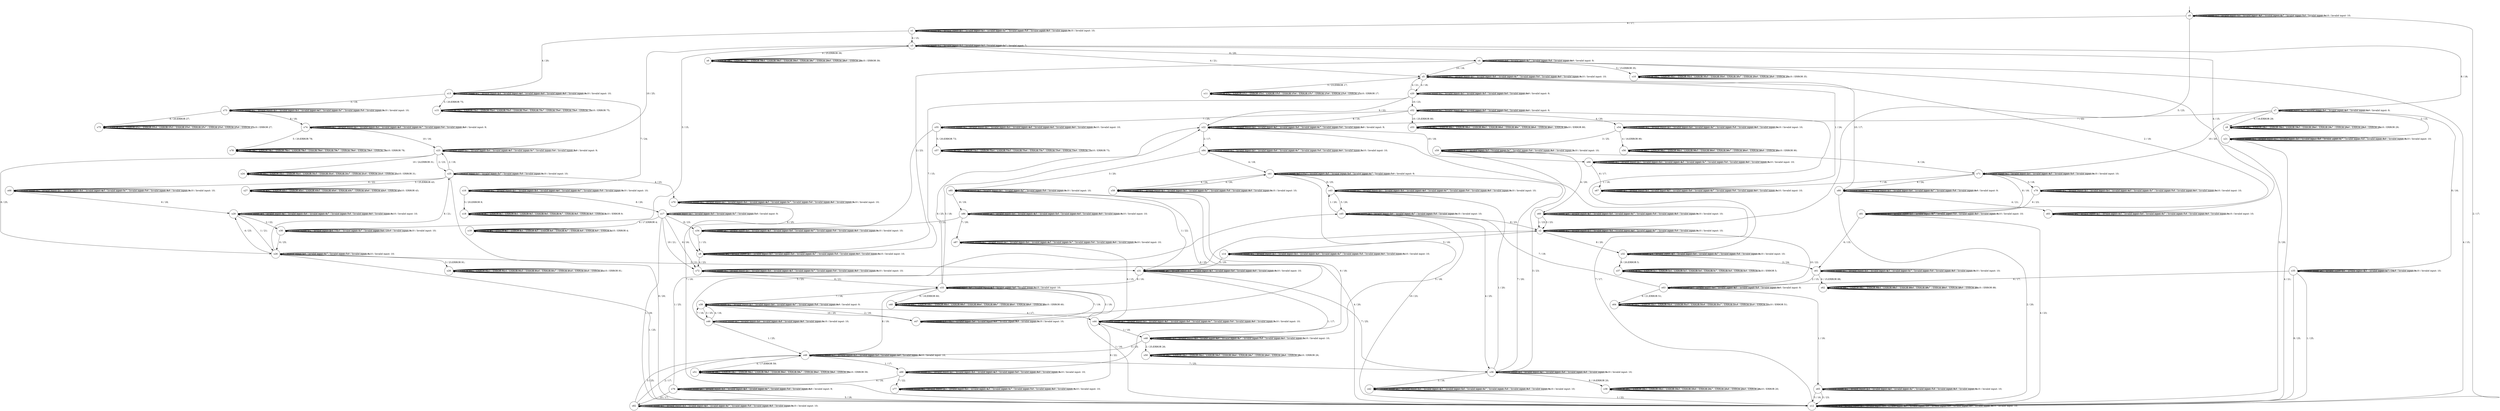digraph g {
__start0 [label="" shape="none"];

	s0 [shape="circle" label="s0"];
	s1 [shape="circle" label="s1"];
	s2 [shape="circle" label="s2"];
	s3 [shape="circle" label="s3"];
	s4 [shape="circle" label="s4"];
	s5 [shape="circle" label="s5"];
	s6 [shape="circle" label="s6"];
	s7 [shape="circle" label="s7"];
	s8 [shape="circle" label="s8"];
	s9 [shape="circle" label="s9"];
	s10 [shape="circle" label="s10"];
	s11 [shape="circle" label="s11"];
	s12 [shape="circle" label="s12"];
	s13 [shape="circle" label="s13"];
	s14 [shape="circle" label="s14"];
	s15 [shape="circle" label="s15"];
	s16 [shape="circle" label="s16"];
	s17 [shape="circle" label="s17"];
	s18 [shape="circle" label="s18"];
	s19 [shape="circle" label="s19"];
	s20 [shape="circle" label="s20"];
	s21 [shape="circle" label="s21"];
	s22 [shape="circle" label="s22"];
	s23 [shape="circle" label="s23"];
	s24 [shape="circle" label="s24"];
	s25 [shape="circle" label="s25"];
	s26 [shape="circle" label="s26"];
	s27 [shape="circle" label="s27"];
	s28 [shape="circle" label="s28"];
	s29 [shape="circle" label="s29"];
	s30 [shape="circle" label="s30"];
	s31 [shape="circle" label="s31"];
	s32 [shape="circle" label="s32"];
	s33 [shape="circle" label="s33"];
	s34 [shape="circle" label="s34"];
	s35 [shape="circle" label="s35"];
	s36 [shape="circle" label="s36"];
	s37 [shape="circle" label="s37"];
	s38 [shape="circle" label="s38"];
	s39 [shape="circle" label="s39"];
	s40 [shape="circle" label="s40"];
	s41 [shape="circle" label="s41"];
	s42 [shape="circle" label="s42"];
	s43 [shape="circle" label="s43"];
	s44 [shape="circle" label="s44"];
	s45 [shape="circle" label="s45"];
	s46 [shape="circle" label="s46"];
	s47 [shape="circle" label="s47"];
	s48 [shape="circle" label="s48"];
	s49 [shape="circle" label="s49"];
	s50 [shape="circle" label="s50"];
	s51 [shape="circle" label="s51"];
	s52 [shape="circle" label="s52"];
	s53 [shape="circle" label="s53"];
	s54 [shape="circle" label="s54"];
	s55 [shape="circle" label="s55"];
	s56 [shape="circle" label="s56"];
	s57 [shape="circle" label="s57"];
	s58 [shape="circle" label="s58"];
	s59 [shape="circle" label="s59"];
	s60 [shape="circle" label="s60"];
	s61 [shape="circle" label="s61"];
	s62 [shape="circle" label="s62"];
	s63 [shape="circle" label="s63"];
	s64 [shape="circle" label="s64"];
	s65 [shape="circle" label="s65"];
	s66 [shape="circle" label="s66"];
	s67 [shape="circle" label="s67"];
	s68 [shape="circle" label="s68"];
	s69 [shape="circle" label="s69"];
	s70 [shape="circle" label="s70"];
	s71 [shape="circle" label="s71"];
	s72 [shape="circle" label="s72"];
	s73 [shape="circle" label="s73"];
	s74 [shape="circle" label="s74"];
	s75 [shape="circle" label="s75"];
	s76 [shape="circle" label="s76"];
	s77 [shape="circle" label="s77"];
	s78 [shape="circle" label="s78"];
	s79 [shape="circle" label="s79"];
	s80 [shape="circle" label="s80"];
	s81 [shape="circle" label="s81"];
	s82 [shape="circle" label="s82"];
	s83 [shape="circle" label="s83"];
	s84 [shape="circle" label="s84"];
	s85 [shape="circle" label="s85"];
	s86 [shape="circle" label="s86"];
	s87 [shape="circle" label="s87"];
	s0 -> s0 [label="1 / Invalid input: 1;"];
	s0 -> s12 [label="2 / 17;"];
	s0 -> s0 [label="3 / Invalid input: 3;"];
	s0 -> s0 [label="4 / Invalid input: 4;"];
	s0 -> s2 [label="5 / 23;"];
	s0 -> s0 [label="6 / Invalid input: 6;"];
	s0 -> s0 [label="7 / Invalid input: 7;"];
	s0 -> s1 [label="8 / 17;"];
	s0 -> s0 [label="9 / Invalid input: 9;"];
	s0 -> s0 [label="10 / Invalid input: 10;"];
	s1 -> s1 [label="1 / Invalid input: 1;"];
	s1 -> s1 [label="2 / Invalid input: 2;"];
	s1 -> s1 [label="3 / Invalid input: 3;"];
	s1 -> s13 [label="4 / 20;"];
	s1 -> s1 [label="5 / Invalid input: 5;"];
	s1 -> s3 [label="6 / 15;"];
	s1 -> s1 [label="7 / Invalid input: 7;"];
	s1 -> s1 [label="8 / Invalid input: 8;"];
	s1 -> s1 [label="9 / Invalid input: 9;"];
	s1 -> s1 [label="10 / Invalid input: 10;"];
	s2 -> s2 [label="1 / Invalid input: 1;"];
	s2 -> s2 [label="2 / Invalid input: 2;"];
	s2 -> s2 [label="3 / Invalid input: 3;"];
	s2 -> s2 [label="4 / Invalid input: 4;"];
	s2 -> s14 [label="5 / 18;"];
	s2 -> s2 [label="6 / Invalid input: 6;"];
	s2 -> s2 [label="7 / Invalid input: 7;"];
	s2 -> s32 [label="8 / 20;"];
	s2 -> s2 [label="9 / Invalid input: 9;"];
	s2 -> s2 [label="10 / Invalid input: 10;"];
	s3 -> s3 [label="1 / Invalid input: 1;"];
	s3 -> s3 [label="2 / Invalid input: 2;"];
	s3 -> s3 [label="3 / Invalid input: 3;"];
	s3 -> s5 [label="4 / 21;"];
	s3 -> s3 [label="5 / Invalid input: 5;"];
	s3 -> s4 [label="6 / 20;"];
	s3 -> s3 [label="7 / Invalid input: 7;"];
	s3 -> s7 [label="8 / 18;"];
	s3 -> s6 [label="9 / 25;ERROR 39;"];
	s3 -> s23 [label="10 / 25;"];
	s4 -> s4 [label="1 / Invalid input: 1;"];
	s4 -> s8 [label="2 / 23;"];
	s4 -> s12 [label="3 / 20;"];
	s4 -> s12 [label="4 / 15;"];
	s4 -> s10 [label="5 / 15;ERROR 35;"];
	s4 -> s4 [label="6 / Invalid input: 6;"];
	s4 -> s4 [label="7 / Invalid input: 7;"];
	s4 -> s4 [label="8 / Invalid input: 8;"];
	s4 -> s4 [label="9 / Invalid input: 9;"];
	s4 -> s5 [label="10 / 16;"];
	s5 -> s5 [label="1 / Invalid input: 1;"];
	s5 -> s5 [label="2 / Invalid input: 2;"];
	s5 -> s5 [label="3 / Invalid input: 3;"];
	s5 -> s20 [label="4 / 18;"];
	s5 -> s11 [label="5 / 23;ERROR 17;"];
	s5 -> s5 [label="6 / Invalid input: 6;"];
	s5 -> s5 [label="7 / Invalid input: 7;"];
	s5 -> s5 [label="8 / Invalid input: 8;"];
	s5 -> s5 [label="9 / Invalid input: 9;"];
	s5 -> s5 [label="10 / Invalid input: 10;"];
	s6 -> s6 [label="1 / ERROR 39;"];
	s6 -> s6 [label="2 / ERROR 39;"];
	s6 -> s6 [label="3 / ERROR 39;"];
	s6 -> s6 [label="4 / ERROR 39;"];
	s6 -> s6 [label="5 / ERROR 39;"];
	s6 -> s6 [label="6 / ERROR 39;"];
	s6 -> s6 [label="7 / ERROR 39;"];
	s6 -> s6 [label="8 / ERROR 39;"];
	s6 -> s6 [label="9 / ERROR 39;"];
	s6 -> s6 [label="10 / ERROR 39;"];
	s7 -> s7 [label="1 / Invalid input: 1;"];
	s7 -> s21 [label="2 / 15;"];
	s7 -> s7 [label="3 / Invalid input: 3;"];
	s7 -> s7 [label="4 / Invalid input: 4;"];
	s7 -> s9 [label="5 / 16;ERROR 29;"];
	s7 -> s7 [label="6 / Invalid input: 6;"];
	s7 -> s22 [label="7 / 22;"];
	s7 -> s35 [label="8 / 16;"];
	s7 -> s7 [label="9 / Invalid input: 9;"];
	s7 -> s71 [label="10 / 20;"];
	s8 -> s8 [label="1 / Invalid input: 1;"];
	s8 -> s8 [label="2 / Invalid input: 2;"];
	s8 -> s8 [label="3 / Invalid input: 3;"];
	s8 -> s72 [label="4 / 23;"];
	s8 -> s8 [label="5 / Invalid input: 5;"];
	s8 -> s8 [label="6 / Invalid input: 6;"];
	s8 -> s8 [label="7 / Invalid input: 7;"];
	s8 -> s8 [label="8 / Invalid input: 8;"];
	s8 -> s8 [label="9 / Invalid input: 9;"];
	s8 -> s8 [label="10 / Invalid input: 10;"];
	s9 -> s9 [label="1 / ERROR 29;"];
	s9 -> s9 [label="2 / ERROR 29;"];
	s9 -> s9 [label="3 / ERROR 29;"];
	s9 -> s9 [label="4 / ERROR 29;"];
	s9 -> s9 [label="5 / ERROR 29;"];
	s9 -> s9 [label="6 / ERROR 29;"];
	s9 -> s9 [label="7 / ERROR 29;"];
	s9 -> s9 [label="8 / ERROR 29;"];
	s9 -> s9 [label="9 / ERROR 29;"];
	s9 -> s9 [label="10 / ERROR 29;"];
	s10 -> s10 [label="1 / ERROR 35;"];
	s10 -> s10 [label="2 / ERROR 35;"];
	s10 -> s10 [label="3 / ERROR 35;"];
	s10 -> s10 [label="4 / ERROR 35;"];
	s10 -> s10 [label="5 / ERROR 35;"];
	s10 -> s10 [label="6 / ERROR 35;"];
	s10 -> s10 [label="7 / ERROR 35;"];
	s10 -> s10 [label="8 / ERROR 35;"];
	s10 -> s10 [label="9 / ERROR 35;"];
	s10 -> s10 [label="10 / ERROR 35;"];
	s11 -> s11 [label="1 / ERROR 17;"];
	s11 -> s11 [label="2 / ERROR 17;"];
	s11 -> s11 [label="3 / ERROR 17;"];
	s11 -> s11 [label="4 / ERROR 17;"];
	s11 -> s11 [label="5 / ERROR 17;"];
	s11 -> s11 [label="6 / ERROR 17;"];
	s11 -> s11 [label="7 / ERROR 17;"];
	s11 -> s11 [label="8 / ERROR 17;"];
	s11 -> s11 [label="9 / ERROR 17;"];
	s11 -> s11 [label="10 / ERROR 17;"];
	s12 -> s12 [label="1 / Invalid input: 1;"];
	s12 -> s12 [label="2 / Invalid input: 2;"];
	s12 -> s12 [label="3 / Invalid input: 3;"];
	s12 -> s12 [label="4 / Invalid input: 4;"];
	s12 -> s12 [label="5 / Invalid input: 5;"];
	s12 -> s12 [label="6 / Invalid input: 6;"];
	s12 -> s22 [label="7 / 17;"];
	s12 -> s12 [label="8 / Invalid input: 8;"];
	s12 -> s12 [label="9 / Invalid input: 9;"];
	s12 -> s12 [label="10 / Invalid input: 10;"];
	s13 -> s13 [label="1 / Invalid input: 1;"];
	s13 -> s13 [label="2 / Invalid input: 2;"];
	s13 -> s73 [label="3 / 19;"];
	s13 -> s13 [label="4 / Invalid input: 4;"];
	s13 -> s15 [label="5 / 20;ERROR 75;"];
	s13 -> s13 [label="6 / Invalid input: 6;"];
	s13 -> s16 [label="7 / 24;"];
	s13 -> s13 [label="8 / Invalid input: 8;"];
	s13 -> s13 [label="9 / Invalid input: 9;"];
	s13 -> s13 [label="10 / Invalid input: 10;"];
	s14 -> s14 [label="1 / Invalid input: 1;"];
	s14 -> s14 [label="2 / Invalid input: 2;"];
	s14 -> s14 [label="3 / Invalid input: 3;"];
	s14 -> s14 [label="4 / Invalid input: 4;"];
	s14 -> s31 [label="5 / 25;"];
	s14 -> s14 [label="6 / Invalid input: 6;"];
	s14 -> s14 [label="7 / Invalid input: 7;"];
	s14 -> s14 [label="8 / Invalid input: 8;"];
	s14 -> s14 [label="9 / Invalid input: 9;"];
	s14 -> s14 [label="10 / Invalid input: 10;"];
	s15 -> s15 [label="1 / ERROR 75;"];
	s15 -> s15 [label="2 / ERROR 75;"];
	s15 -> s15 [label="3 / ERROR 75;"];
	s15 -> s15 [label="4 / ERROR 75;"];
	s15 -> s15 [label="5 / ERROR 75;"];
	s15 -> s15 [label="6 / ERROR 75;"];
	s15 -> s15 [label="7 / ERROR 75;"];
	s15 -> s15 [label="8 / ERROR 75;"];
	s15 -> s15 [label="9 / ERROR 75;"];
	s15 -> s15 [label="10 / ERROR 75;"];
	s16 -> s16 [label="1 / Invalid input: 1;"];
	s16 -> s16 [label="2 / Invalid input: 2;"];
	s16 -> s16 [label="3 / Invalid input: 3;"];
	s16 -> s16 [label="4 / Invalid input: 4;"];
	s16 -> s18 [label="5 / 20;ERROR 9;"];
	s16 -> s16 [label="6 / Invalid input: 6;"];
	s16 -> s16 [label="7 / Invalid input: 7;"];
	s16 -> s17 [label="8 / 20;"];
	s16 -> s16 [label="9 / Invalid input: 9;"];
	s16 -> s16 [label="10 / Invalid input: 10;"];
	s17 -> s12 [label="1 / 18;"];
	s17 -> s17 [label="2 / Invalid input: 2;"];
	s17 -> s17 [label="3 / Invalid input: 3;"];
	s17 -> s19 [label="4 / 17;ERROR 4;"];
	s17 -> s17 [label="5 / Invalid input: 5;"];
	s17 -> s72 [label="6 / 16;"];
	s17 -> s17 [label="7 / Invalid input: 7;"];
	s17 -> s34 [label="8 / 23;"];
	s17 -> s17 [label="9 / Invalid input: 9;"];
	s17 -> s72 [label="10 / 21;"];
	s18 -> s18 [label="1 / ERROR 9;"];
	s18 -> s18 [label="2 / ERROR 9;"];
	s18 -> s18 [label="3 / ERROR 9;"];
	s18 -> s18 [label="4 / ERROR 9;"];
	s18 -> s18 [label="5 / ERROR 9;"];
	s18 -> s18 [label="6 / ERROR 9;"];
	s18 -> s18 [label="7 / ERROR 9;"];
	s18 -> s18 [label="8 / ERROR 9;"];
	s18 -> s18 [label="9 / ERROR 9;"];
	s18 -> s18 [label="10 / ERROR 9;"];
	s19 -> s19 [label="1 / ERROR 4;"];
	s19 -> s19 [label="2 / ERROR 4;"];
	s19 -> s19 [label="3 / ERROR 4;"];
	s19 -> s19 [label="4 / ERROR 4;"];
	s19 -> s19 [label="5 / ERROR 4;"];
	s19 -> s19 [label="6 / ERROR 4;"];
	s19 -> s19 [label="7 / ERROR 4;"];
	s19 -> s19 [label="8 / ERROR 4;"];
	s19 -> s19 [label="9 / ERROR 4;"];
	s19 -> s19 [label="10 / ERROR 4;"];
	s20 -> s20 [label="1 / Invalid input: 1;"];
	s20 -> s20 [label="2 / Invalid input: 2;"];
	s20 -> s20 [label="3 / Invalid input: 3;"];
	s20 -> s5 [label="4 / 21;"];
	s20 -> s20 [label="5 / Invalid input: 5;"];
	s20 -> s22 [label="6 / 22;"];
	s20 -> s8 [label="7 / 15;"];
	s20 -> s20 [label="8 / Invalid input: 8;"];
	s20 -> s20 [label="9 / Invalid input: 9;"];
	s20 -> s52 [label="10 / 23;"];
	s21 -> s21 [label="1 / Invalid input: 1;"];
	s21 -> s21 [label="2 / Invalid input: 2;"];
	s21 -> s21 [label="3 / Invalid input: 3;"];
	s21 -> s12 [label="4 / 21;"];
	s21 -> s21 [label="5 / Invalid input: 5;"];
	s21 -> s21 [label="6 / Invalid input: 6;"];
	s21 -> s21 [label="7 / Invalid input: 7;"];
	s21 -> s21 [label="8 / Invalid input: 8;"];
	s21 -> s21 [label="9 / Invalid input: 9;"];
	s21 -> s21 [label="10 / Invalid input: 10;"];
	s22 -> s22 [label="1 / Invalid input: 1;"];
	s22 -> s84 [label="2 / 17;"];
	s22 -> s22 [label="3 / Invalid input: 3;"];
	s22 -> s22 [label="4 / Invalid input: 4;"];
	s22 -> s22 [label="5 / Invalid input: 5;"];
	s22 -> s22 [label="6 / Invalid input: 6;"];
	s22 -> s22 [label="7 / Invalid input: 7;"];
	s22 -> s22 [label="8 / Invalid input: 8;"];
	s22 -> s22 [label="9 / Invalid input: 9;"];
	s22 -> s66 [label="10 / 18;"];
	s23 -> s23 [label="1 / Invalid input: 1;"];
	s23 -> s25 [label="2 / 23;"];
	s23 -> s23 [label="3 / Invalid input: 3;"];
	s23 -> s23 [label="4 / Invalid input: 4;"];
	s23 -> s23 [label="5 / Invalid input: 5;"];
	s23 -> s26 [label="6 / 25;"];
	s23 -> s23 [label="7 / Invalid input: 7;"];
	s23 -> s23 [label="8 / Invalid input: 8;"];
	s23 -> s23 [label="9 / Invalid input: 9;"];
	s23 -> s24 [label="10 / 24;ERROR 31;"];
	s24 -> s24 [label="1 / ERROR 31;"];
	s24 -> s24 [label="2 / ERROR 31;"];
	s24 -> s24 [label="3 / ERROR 31;"];
	s24 -> s24 [label="4 / ERROR 31;"];
	s24 -> s24 [label="5 / ERROR 31;"];
	s24 -> s24 [label="6 / ERROR 31;"];
	s24 -> s24 [label="7 / ERROR 31;"];
	s24 -> s24 [label="8 / ERROR 31;"];
	s24 -> s24 [label="9 / ERROR 31;"];
	s24 -> s24 [label="10 / ERROR 31;"];
	s25 -> s25 [label="1 / Invalid input: 1;"];
	s25 -> s23 [label="2 / 19;"];
	s25 -> s27 [label="3 / 25;ERROR 43;"];
	s25 -> s70 [label="4 / 23;"];
	s25 -> s25 [label="5 / Invalid input: 5;"];
	s25 -> s68 [label="6 / 22;"];
	s25 -> s25 [label="7 / Invalid input: 7;"];
	s25 -> s12 [label="8 / 20;"];
	s25 -> s25 [label="9 / Invalid input: 9;"];
	s25 -> s25 [label="10 / Invalid input: 10;"];
	s26 -> s12 [label="1 / 25;"];
	s26 -> s31 [label="2 / 21;"];
	s26 -> s28 [label="3 / 23;ERROR 91;"];
	s26 -> s29 [label="4 / 23;"];
	s26 -> s26 [label="5 / Invalid input: 5;"];
	s26 -> s26 [label="6 / Invalid input: 6;"];
	s26 -> s26 [label="7 / Invalid input: 7;"];
	s26 -> s25 [label="8 / 21;"];
	s26 -> s26 [label="9 / Invalid input: 9;"];
	s26 -> s26 [label="10 / Invalid input: 10;"];
	s27 -> s27 [label="1 / ERROR 43;"];
	s27 -> s27 [label="2 / ERROR 43;"];
	s27 -> s27 [label="3 / ERROR 43;"];
	s27 -> s27 [label="4 / ERROR 43;"];
	s27 -> s27 [label="5 / ERROR 43;"];
	s27 -> s27 [label="6 / ERROR 43;"];
	s27 -> s27 [label="7 / ERROR 43;"];
	s27 -> s27 [label="8 / ERROR 43;"];
	s27 -> s27 [label="9 / ERROR 43;"];
	s27 -> s27 [label="10 / ERROR 43;"];
	s28 -> s28 [label="1 / ERROR 91;"];
	s28 -> s28 [label="2 / ERROR 91;"];
	s28 -> s28 [label="3 / ERROR 91;"];
	s28 -> s28 [label="4 / ERROR 91;"];
	s28 -> s28 [label="5 / ERROR 91;"];
	s28 -> s28 [label="6 / ERROR 91;"];
	s28 -> s28 [label="7 / ERROR 91;"];
	s28 -> s28 [label="8 / ERROR 91;"];
	s28 -> s28 [label="9 / ERROR 91;"];
	s28 -> s28 [label="10 / ERROR 91;"];
	s29 -> s26 [label="1 / 21;"];
	s29 -> s30 [label="2 / 22;"];
	s29 -> s29 [label="3 / Invalid input: 3;"];
	s29 -> s29 [label="4 / Invalid input: 4;"];
	s29 -> s29 [label="5 / Invalid input: 5;"];
	s29 -> s29 [label="6 / Invalid input: 6;"];
	s29 -> s29 [label="7 / Invalid input: 7;"];
	s29 -> s29 [label="8 / Invalid input: 8;"];
	s29 -> s29 [label="9 / Invalid input: 9;"];
	s29 -> s29 [label="10 / Invalid input: 10;"];
	s30 -> s30 [label="1 / Invalid input: 1;"];
	s30 -> s30 [label="2 / Invalid input: 2;"];
	s30 -> s3 [label="3 / 15;"];
	s30 -> s30 [label="4 / 22;"];
	s30 -> s30 [label="5 / Invalid input: 5;"];
	s30 -> s26 [label="6 / 25;"];
	s30 -> s30 [label="7 / Invalid input: 7;"];
	s30 -> s30 [label="8 / 22;"];
	s30 -> s30 [label="9 / Invalid input: 9;"];
	s30 -> s30 [label="10 / Invalid input: 10;"];
	s31 -> s69 [label="1 / 17;"];
	s31 -> s31 [label="2 / Invalid input: 2;"];
	s31 -> s31 [label="3 / Invalid input: 3;"];
	s31 -> s31 [label="4 / Invalid input: 4;"];
	s31 -> s31 [label="5 / Invalid input: 5;"];
	s31 -> s31 [label="6 / Invalid input: 6;"];
	s31 -> s36 [label="7 / 25;"];
	s31 -> s33 [label="8 / 19;"];
	s31 -> s31 [label="9 / Invalid input: 9;"];
	s31 -> s31 [label="10 / Invalid input: 10;"];
	s32 -> s52 [label="1 / 19;"];
	s32 -> s32 [label="2 / Invalid input: 2;"];
	s32 -> s61 [label="3 / 24;"];
	s32 -> s32 [label="4 / Invalid input: 4;"];
	s32 -> s32 [label="5 / Invalid input: 5;"];
	s32 -> s32 [label="6 / Invalid input: 6;"];
	s32 -> s32 [label="7 / Invalid input: 7;"];
	s32 -> s32 [label="8 / Invalid input: 8;"];
	s32 -> s37 [label="9 / 20;ERROR 5;"];
	s32 -> s32 [label="10 / Invalid input: 10;"];
	s33 -> s12 [label="1 / 16;"];
	s33 -> s33 [label="2 / Invalid input: 2;"];
	s33 -> s22 [label="3 / 18;"];
	s33 -> s33 [label="4 / Invalid input: 4;"];
	s33 -> s33 [label="5 / Invalid input: 5;"];
	s33 -> s33 [label="6 / Invalid input: 6;"];
	s33 -> s39 [label="7 / 16;"];
	s33 -> s22 [label="8 / 25;"];
	s33 -> s40 [label="9 / 18;ERROR 60;"];
	s33 -> s33 [label="10 / Invalid input: 10;"];
	s34 -> s8 [label="1 / 15;"];
	s34 -> s34 [label="2 / Invalid input: 2;"];
	s34 -> s34 [label="3 / Invalid input: 3;"];
	s34 -> s34 [label="4 / Invalid input: 4;"];
	s34 -> s34 [label="5 / Invalid input: 5;"];
	s34 -> s34 [label="6 / Invalid input: 6;"];
	s34 -> s34 [label="7 / Invalid input: 7;"];
	s34 -> s34 [label="8 / Invalid input: 8;"];
	s34 -> s34 [label="9 / Invalid input: 9;"];
	s34 -> s34 [label="10 / Invalid input: 10;"];
	s35 -> s12 [label="1 / 25;"];
	s35 -> s35 [label="2 / Invalid input: 2;"];
	s35 -> s35 [label="3 / Invalid input: 3;"];
	s35 -> s35 [label="4 / Invalid input: 4;"];
	s35 -> s35 [label="5 / Invalid input: 5;"];
	s35 -> s63 [label="6 / 17;"];
	s35 -> s35 [label="7 / 24;"];
	s35 -> s12 [label="8 / 25;"];
	s35 -> s35 [label="9 / Invalid input: 9;"];
	s35 -> s35 [label="10 / Invalid input: 10;"];
	s36 -> s43 [label="1 / 20;"];
	s36 -> s36 [label="2 / Invalid input: 2;"];
	s36 -> s42 [label="3 / 16;"];
	s36 -> s36 [label="4 / Invalid input: 4;"];
	s36 -> s36 [label="5 / Invalid input: 5;"];
	s36 -> s36 [label="6 / Invalid input: 6;"];
	s36 -> s41 [label="7 / 20;"];
	s36 -> s38 [label="8 / 19;ERROR 20;"];
	s36 -> s36 [label="9 / Invalid input: 9;"];
	s36 -> s36 [label="10 / Invalid input: 10;"];
	s37 -> s37 [label="1 / ERROR 5;"];
	s37 -> s37 [label="2 / ERROR 5;"];
	s37 -> s37 [label="3 / ERROR 5;"];
	s37 -> s37 [label="4 / ERROR 5;"];
	s37 -> s37 [label="5 / ERROR 5;"];
	s37 -> s37 [label="6 / ERROR 5;"];
	s37 -> s37 [label="7 / ERROR 5;"];
	s37 -> s37 [label="8 / ERROR 5;"];
	s37 -> s37 [label="9 / ERROR 5;"];
	s37 -> s37 [label="10 / ERROR 5;"];
	s38 -> s38 [label="1 / ERROR 20;"];
	s38 -> s38 [label="2 / ERROR 20;"];
	s38 -> s38 [label="3 / ERROR 20;"];
	s38 -> s38 [label="4 / ERROR 20;"];
	s38 -> s38 [label="5 / ERROR 20;"];
	s38 -> s38 [label="6 / ERROR 20;"];
	s38 -> s38 [label="7 / ERROR 20;"];
	s38 -> s38 [label="8 / ERROR 20;"];
	s38 -> s38 [label="9 / ERROR 20;"];
	s38 -> s38 [label="10 / ERROR 20;"];
	s39 -> s39 [label="1 / Invalid input: 1;"];
	s39 -> s39 [label="2 / Invalid input: 2;"];
	s39 -> s39 [label="3 / Invalid input: 3;"];
	s39 -> s44 [label="4 / 17;"];
	s39 -> s46 [label="5 / 25;"];
	s39 -> s39 [label="6 / Invalid input: 6;"];
	s39 -> s39 [label="7 / Invalid input: 7;"];
	s39 -> s39 [label="8 / Invalid input: 8;"];
	s39 -> s39 [label="9 / Invalid input: 9;"];
	s39 -> s47 [label="10 / 20;"];
	s40 -> s40 [label="1 / ERROR 60;"];
	s40 -> s40 [label="2 / ERROR 60;"];
	s40 -> s40 [label="3 / ERROR 60;"];
	s40 -> s40 [label="4 / ERROR 60;"];
	s40 -> s40 [label="5 / ERROR 60;"];
	s40 -> s40 [label="6 / ERROR 60;"];
	s40 -> s40 [label="7 / ERROR 60;"];
	s40 -> s40 [label="8 / ERROR 60;"];
	s40 -> s40 [label="9 / ERROR 60;"];
	s40 -> s40 [label="10 / ERROR 60;"];
	s41 -> s41 [label="1 / Invalid input: 1;"];
	s41 -> s41 [label="2 / 25;"];
	s41 -> s41 [label="3 / Invalid input: 3;"];
	s41 -> s58 [label="4 / 24;"];
	s41 -> s41 [label="5 / Invalid input: 5;"];
	s41 -> s41 [label="6 / Invalid input: 6;"];
	s41 -> s41 [label="7 / Invalid input: 7;"];
	s41 -> s43 [label="8 / 25;"];
	s41 -> s41 [label="9 / Invalid input: 9;"];
	s41 -> s12 [label="10 / 23;"];
	s42 -> s12 [label="1 / 22;"];
	s42 -> s42 [label="2 / Invalid input: 2;"];
	s42 -> s42 [label="3 / Invalid input: 3;"];
	s42 -> s42 [label="4 / Invalid input: 4;"];
	s42 -> s42 [label="5 / Invalid input: 5;"];
	s42 -> s42 [label="6 / Invalid input: 6;"];
	s42 -> s42 [label="7 / Invalid input: 7;"];
	s42 -> s42 [label="8 / Invalid input: 8;"];
	s42 -> s42 [label="9 / Invalid input: 9;"];
	s42 -> s42 [label="10 / Invalid input: 10;"];
	s43 -> s43 [label="1 / Invalid input: 1;"];
	s43 -> s43 [label="2 / Invalid input: 2;"];
	s43 -> s43 [label="3 / Invalid input: 3;"];
	s43 -> s43 [label="4 / Invalid input: 4;"];
	s43 -> s45 [label="5 / 20;"];
	s43 -> s43 [label="6 / Invalid input: 6;"];
	s43 -> s43 [label="7 / Invalid input: 7;"];
	s43 -> s43 [label="8 / Invalid input: 8;"];
	s43 -> s43 [label="9 / Invalid input: 9;"];
	s43 -> s43 [label="10 / Invalid input: 10;"];
	s44 -> s48 [label="1 / 18;"];
	s44 -> s44 [label="2 / Invalid input: 2;"];
	s44 -> s44 [label="3 / Invalid input: 3;"];
	s44 -> s44 [label="4 / Invalid input: 4;"];
	s44 -> s44 [label="5 / Invalid input: 5;"];
	s44 -> s44 [label="6 / Invalid input: 6;"];
	s44 -> s44 [label="7 / Invalid input: 7;"];
	s44 -> s44 [label="8 / Invalid input: 8;"];
	s44 -> s44 [label="9 / Invalid input: 9;"];
	s44 -> s44 [label="10 / Invalid input: 10;"];
	s45 -> s43 [label="1 / 20;"];
	s45 -> s45 [label="2 / Invalid input: 2;"];
	s45 -> s45 [label="3 / Invalid input: 3;"];
	s45 -> s36 [label="4 / 25;"];
	s45 -> s48 [label="5 / 18;"];
	s45 -> s45 [label="6 / Invalid input: 6;"];
	s45 -> s45 [label="7 / Invalid input: 7;"];
	s45 -> s2 [label="8 / 23;"];
	s45 -> s45 [label="9 / Invalid input: 9;"];
	s45 -> s45 [label="10 / Invalid input: 10;"];
	s46 -> s49 [label="1 / 25;"];
	s46 -> s46 [label="2 / Invalid input: 2;"];
	s46 -> s46 [label="3 / Invalid input: 3;"];
	s46 -> s39 [label="4 / 16;"];
	s46 -> s2 [label="5 / 23;"];
	s46 -> s46 [label="6 / Invalid input: 6;"];
	s46 -> s39 [label="7 / 16;"];
	s46 -> s46 [label="8 / Invalid input: 8;"];
	s46 -> s46 [label="9 / Invalid input: 9;"];
	s46 -> s46 [label="10 / Invalid input: 10;"];
	s47 -> s47 [label="1 / Invalid input: 1;"];
	s47 -> s39 [label="2 / 16;"];
	s47 -> s33 [label="3 / 19;"];
	s47 -> s47 [label="4 / 20;"];
	s47 -> s47 [label="5 / Invalid input: 5;"];
	s47 -> s47 [label="6 / Invalid input: 6;"];
	s47 -> s33 [label="7 / 19;"];
	s47 -> s47 [label="8 / Invalid input: 8;"];
	s47 -> s47 [label="9 / Invalid input: 9;"];
	s47 -> s47 [label="10 / Invalid input: 10;"];
	s48 -> s48 [label="1 / Invalid input: 1;"];
	s48 -> s50 [label="2 / 25;ERROR 26;"];
	s48 -> s48 [label="3 / Invalid input: 3;"];
	s48 -> s48 [label="4 / Invalid input: 4;"];
	s48 -> s49 [label="5 / 25;"];
	s48 -> s48 [label="6 / Invalid input: 6;"];
	s48 -> s48 [label="7 / Invalid input: 7;"];
	s48 -> s48 [label="8 / Invalid input: 8;"];
	s48 -> s48 [label="9 / Invalid input: 9;"];
	s48 -> s48 [label="10 / Invalid input: 10;"];
	s49 -> s69 [label="1 / 17;"];
	s49 -> s49 [label="2 / Invalid input: 2;"];
	s49 -> s49 [label="3 / Invalid input: 3;"];
	s49 -> s51 [label="4 / 17;ERROR 59;"];
	s49 -> s49 [label="5 / Invalid input: 5;"];
	s49 -> s49 [label="6 / Invalid input: 6;"];
	s49 -> s36 [label="7 / 25;"];
	s49 -> s33 [label="8 / 19;"];
	s49 -> s49 [label="9 / Invalid input: 9;"];
	s49 -> s49 [label="10 / Invalid input: 10;"];
	s50 -> s50 [label="1 / ERROR 26;"];
	s50 -> s50 [label="2 / ERROR 26;"];
	s50 -> s50 [label="3 / ERROR 26;"];
	s50 -> s50 [label="4 / ERROR 26;"];
	s50 -> s50 [label="5 / ERROR 26;"];
	s50 -> s50 [label="6 / ERROR 26;"];
	s50 -> s50 [label="7 / ERROR 26;"];
	s50 -> s50 [label="8 / ERROR 26;"];
	s50 -> s50 [label="9 / ERROR 26;"];
	s50 -> s50 [label="10 / ERROR 26;"];
	s51 -> s51 [label="1 / ERROR 59;"];
	s51 -> s51 [label="2 / ERROR 59;"];
	s51 -> s51 [label="3 / ERROR 59;"];
	s51 -> s51 [label="4 / ERROR 59;"];
	s51 -> s51 [label="5 / ERROR 59;"];
	s51 -> s51 [label="6 / ERROR 59;"];
	s51 -> s51 [label="7 / ERROR 59;"];
	s51 -> s51 [label="8 / ERROR 59;"];
	s51 -> s51 [label="9 / ERROR 59;"];
	s51 -> s51 [label="10 / ERROR 59;"];
	s52 -> s52 [label="1 / Invalid input: 1;"];
	s52 -> s52 [label="2 / Invalid input: 2;"];
	s52 -> s52 [label="3 / Invalid input: 3;"];
	s52 -> s54 [label="4 / 20;"];
	s52 -> s52 [label="5 / Invalid input: 5;"];
	s52 -> s52 [label="6 / Invalid input: 6;"];
	s52 -> s55 [label="7 / 25;"];
	s52 -> s22 [label="8 / 19;"];
	s52 -> s52 [label="9 / Invalid input: 9;"];
	s52 -> s53 [label="10 / 25;ERROR 80;"];
	s53 -> s53 [label="1 / ERROR 80;"];
	s53 -> s53 [label="2 / ERROR 80;"];
	s53 -> s53 [label="3 / ERROR 80;"];
	s53 -> s53 [label="4 / ERROR 80;"];
	s53 -> s53 [label="5 / ERROR 80;"];
	s53 -> s53 [label="6 / ERROR 80;"];
	s53 -> s53 [label="7 / ERROR 80;"];
	s53 -> s53 [label="8 / ERROR 80;"];
	s53 -> s53 [label="9 / ERROR 80;"];
	s53 -> s53 [label="10 / ERROR 80;"];
	s54 -> s54 [label="1 / Invalid input: 1;"];
	s54 -> s54 [label="2 / Invalid input: 2;"];
	s54 -> s59 [label="3 / 25;"];
	s54 -> s56 [label="4 / 16;ERROR 90;"];
	s54 -> s54 [label="5 / Invalid input: 5;"];
	s54 -> s54 [label="6 / Invalid input: 6;"];
	s54 -> s54 [label="7 / Invalid input: 7;"];
	s54 -> s54 [label="8 / Invalid input: 8;"];
	s54 -> s54 [label="9 / Invalid input: 9;"];
	s54 -> s54 [label="10 / Invalid input: 10;"];
	s55 -> s55 [label="1 / Invalid input: 1;"];
	s55 -> s55 [label="2 / Invalid input: 2;"];
	s55 -> s55 [label="3 / Invalid input: 3;"];
	s55 -> s55 [label="4 / Invalid input: 4;"];
	s55 -> s57 [label="5 / 20;ERROR 73;"];
	s55 -> s55 [label="6 / Invalid input: 6;"];
	s55 -> s12 [label="7 / 19;"];
	s55 -> s55 [label="8 / Invalid input: 8;"];
	s55 -> s55 [label="9 / Invalid input: 9;"];
	s55 -> s55 [label="10 / Invalid input: 10;"];
	s56 -> s56 [label="1 / ERROR 90;"];
	s56 -> s56 [label="2 / ERROR 90;"];
	s56 -> s56 [label="3 / ERROR 90;"];
	s56 -> s56 [label="4 / ERROR 90;"];
	s56 -> s56 [label="5 / ERROR 90;"];
	s56 -> s56 [label="6 / ERROR 90;"];
	s56 -> s56 [label="7 / ERROR 90;"];
	s56 -> s56 [label="8 / ERROR 90;"];
	s56 -> s56 [label="9 / ERROR 90;"];
	s56 -> s56 [label="10 / ERROR 90;"];
	s57 -> s57 [label="1 / ERROR 73;"];
	s57 -> s57 [label="2 / ERROR 73;"];
	s57 -> s57 [label="3 / ERROR 73;"];
	s57 -> s57 [label="4 / ERROR 73;"];
	s57 -> s57 [label="5 / ERROR 73;"];
	s57 -> s57 [label="6 / ERROR 73;"];
	s57 -> s57 [label="7 / ERROR 73;"];
	s57 -> s57 [label="8 / ERROR 73;"];
	s57 -> s57 [label="9 / ERROR 73;"];
	s57 -> s57 [label="10 / ERROR 73;"];
	s58 -> s58 [label="1 / Invalid input: 1;"];
	s58 -> s58 [label="2 / Invalid input: 2;"];
	s58 -> s58 [label="3 / Invalid input: 3;"];
	s58 -> s41 [label="4 / 20;"];
	s58 -> s58 [label="5 / Invalid input: 5;"];
	s58 -> s48 [label="6 / 18;"];
	s58 -> s58 [label="7 / Invalid input: 7;"];
	s58 -> s58 [label="8 / Invalid input: 8;"];
	s58 -> s58 [label="9 / Invalid input: 9;"];
	s58 -> s58 [label="10 / Invalid input: 10;"];
	s59 -> s59 [label="1 / Invalid input: 1;"];
	s59 -> s59 [label="2 / Invalid input: 2;"];
	s59 -> s36 [label="3 / 23;"];
	s59 -> s60 [label="4 / 20;"];
	s59 -> s59 [label="5 / Invalid input: 5;"];
	s59 -> s71 [label="6 / 24;"];
	s59 -> s59 [label="7 / Invalid input: 7;"];
	s59 -> s59 [label="8 / Invalid input: 8;"];
	s59 -> s59 [label="9 / Invalid input: 9;"];
	s59 -> s59 [label="10 / Invalid input: 10;"];
	s60 -> s2 [label="1 / 23;"];
	s60 -> s60 [label="2 / Invalid input: 2;"];
	s60 -> s2 [label="3 / 23;"];
	s60 -> s60 [label="4 / Invalid input: 4;"];
	s60 -> s60 [label="5 / Invalid input: 5;"];
	s60 -> s60 [label="6 / Invalid input: 6;"];
	s60 -> s60 [label="7 / Invalid input: 7;"];
	s60 -> s60 [label="8 / Invalid input: 8;"];
	s60 -> s60 [label="9 / Invalid input: 9;"];
	s60 -> s60 [label="10 / Invalid input: 10;"];
	s61 -> s61 [label="1 / Invalid input: 1;"];
	s61 -> s63 [label="2 / 15;"];
	s61 -> s61 [label="3 / Invalid input: 3;"];
	s61 -> s61 [label="4 / Invalid input: 4;"];
	s61 -> s61 [label="5 / Invalid input: 5;"];
	s61 -> s62 [label="6 / 15;ERROR 88;"];
	s61 -> s61 [label="7 / Invalid input: 7;"];
	s61 -> s61 [label="8 / Invalid input: 8;"];
	s61 -> s61 [label="9 / Invalid input: 9;"];
	s61 -> s61 [label="10 / Invalid input: 10;"];
	s62 -> s62 [label="1 / ERROR 88;"];
	s62 -> s62 [label="2 / ERROR 88;"];
	s62 -> s62 [label="3 / ERROR 88;"];
	s62 -> s62 [label="4 / ERROR 88;"];
	s62 -> s62 [label="5 / ERROR 88;"];
	s62 -> s62 [label="6 / ERROR 88;"];
	s62 -> s62 [label="7 / ERROR 88;"];
	s62 -> s62 [label="8 / ERROR 88;"];
	s62 -> s62 [label="9 / ERROR 88;"];
	s62 -> s62 [label="10 / ERROR 88;"];
	s63 -> s65 [label="1 / 19;"];
	s63 -> s63 [label="2 / Invalid input: 2;"];
	s63 -> s63 [label="3 / Invalid input: 3;"];
	s63 -> s63 [label="4 / Invalid input: 4;"];
	s63 -> s63 [label="5 / Invalid input: 5;"];
	s63 -> s64 [label="6 / 21;ERROR 51;"];
	s63 -> s45 [label="7 / 19;"];
	s63 -> s63 [label="8 / Invalid input: 8;"];
	s63 -> s63 [label="9 / Invalid input: 9;"];
	s63 -> s2 [label="10 / 22;"];
	s64 -> s64 [label="1 / ERROR 51;"];
	s64 -> s64 [label="2 / ERROR 51;"];
	s64 -> s64 [label="3 / ERROR 51;"];
	s64 -> s64 [label="4 / ERROR 51;"];
	s64 -> s64 [label="5 / ERROR 51;"];
	s64 -> s64 [label="6 / ERROR 51;"];
	s64 -> s64 [label="7 / ERROR 51;"];
	s64 -> s64 [label="8 / ERROR 51;"];
	s64 -> s64 [label="9 / ERROR 51;"];
	s64 -> s64 [label="10 / ERROR 51;"];
	s65 -> s65 [label="1 / Invalid input: 1;"];
	s65 -> s65 [label="2 / Invalid input: 2;"];
	s65 -> s12 [label="3 / 23;"];
	s65 -> s65 [label="4 / Invalid input: 4;"];
	s65 -> s12 [label="5 / 16;"];
	s65 -> s65 [label="6 / Invalid input: 6;"];
	s65 -> s65 [label="7 / Invalid input: 7;"];
	s65 -> s65 [label="8 / Invalid input: 8;"];
	s65 -> s65 [label="9 / Invalid input: 9;"];
	s65 -> s65 [label="10 / Invalid input: 10;"];
	s66 -> s66 [label="1 / Invalid input: 1;"];
	s66 -> s66 [label="2 / Invalid input: 2;"];
	s66 -> s66 [label="3 / Invalid input: 3;"];
	s66 -> s66 [label="4 / Invalid input: 4;"];
	s66 -> s66 [label="5 / Invalid input: 5;"];
	s66 -> s67 [label="6 / 17;"];
	s66 -> s66 [label="7 / Invalid input: 7;"];
	s66 -> s66 [label="8 / Invalid input: 8;"];
	s66 -> s66 [label="9 / Invalid input: 9;"];
	s66 -> s66 [label="10 / Invalid input: 10;"];
	s67 -> s5 [label="1 / 24;"];
	s67 -> s67 [label="2 / Invalid input: 2;"];
	s67 -> s67 [label="3 / Invalid input: 3;"];
	s67 -> s67 [label="4 / Invalid input: 4;"];
	s67 -> s67 [label="5 / Invalid input: 5;"];
	s67 -> s67 [label="6 / Invalid input: 6;"];
	s67 -> s67 [label="7 / Invalid input: 7;"];
	s67 -> s67 [label="8 / Invalid input: 8;"];
	s67 -> s67 [label="9 / Invalid input: 9;"];
	s67 -> s67 [label="10 / Invalid input: 10;"];
	s68 -> s68 [label="1 / Invalid input: 1;"];
	s68 -> s68 [label="2 / Invalid input: 2;"];
	s68 -> s68 [label="3 / Invalid input: 3;"];
	s68 -> s68 [label="4 / Invalid input: 4;"];
	s68 -> s68 [label="5 / Invalid input: 5;"];
	s68 -> s29 [label="6 / 18;"];
	s68 -> s68 [label="7 / Invalid input: 7;"];
	s68 -> s68 [label="8 / Invalid input: 8;"];
	s68 -> s68 [label="9 / Invalid input: 9;"];
	s68 -> s68 [label="10 / Invalid input: 10;"];
	s69 -> s69 [label="1 / Invalid input: 1;"];
	s69 -> s69 [label="2 / Invalid input: 2;"];
	s69 -> s69 [label="3 / Invalid input: 3;"];
	s69 -> s69 [label="4 / Invalid input: 4;"];
	s69 -> s69 [label="5 / Invalid input: 5;"];
	s69 -> s76 [label="6 / 16;"];
	s69 -> s77 [label="7 / 22;"];
	s69 -> s69 [label="8 / Invalid input: 8;"];
	s69 -> s69 [label="9 / Invalid input: 9;"];
	s69 -> s69 [label="10 / Invalid input: 10;"];
	s70 -> s70 [label="1 / Invalid input: 1;"];
	s70 -> s70 [label="2 / Invalid input: 2;"];
	s70 -> s70 [label="3 / Invalid input: 3;"];
	s70 -> s70 [label="4 / Invalid input: 4;"];
	s70 -> s70 [label="5 / Invalid input: 5;"];
	s70 -> s8 [label="6 / 25;"];
	s70 -> s70 [label="7 / Invalid input: 7;"];
	s70 -> s70 [label="8 / Invalid input: 8;"];
	s70 -> s70 [label="9 / Invalid input: 9;"];
	s70 -> s70 [label="10 / Invalid input: 10;"];
	s71 -> s71 [label="1 / Invalid input: 1;"];
	s71 -> s71 [label="2 / Invalid input: 2;"];
	s71 -> s79 [label="3 / 18;"];
	s71 -> s71 [label="4 / Invalid input: 4;"];
	s71 -> s71 [label="5 / Invalid input: 5;"];
	s71 -> s80 [label="6 / 24;"];
	s71 -> s67 [label="7 / 18;"];
	s71 -> s81 [label="8 / 18;"];
	s71 -> s71 [label="9 / Invalid input: 9;"];
	s71 -> s71 [label="10 / Invalid input: 10;"];
	s72 -> s72 [label="1 / Invalid input: 1;"];
	s72 -> s72 [label="2 / Invalid input: 2;"];
	s72 -> s72 [label="3 / Invalid input: 3;"];
	s72 -> s72 [label="4 / Invalid input: 4;"];
	s72 -> s72 [label="5 / Invalid input: 5;"];
	s72 -> s33 [label="6 / 21;"];
	s72 -> s72 [label="7 / Invalid input: 7;"];
	s72 -> s72 [label="8 / Invalid input: 8;"];
	s72 -> s72 [label="9 / Invalid input: 9;"];
	s72 -> s72 [label="10 / Invalid input: 10;"];
	s73 -> s73 [label="1 / Invalid input: 1;"];
	s73 -> s73 [label="2 / Invalid input: 2;"];
	s73 -> s73 [label="3 / Invalid input: 3;"];
	s73 -> s73 [label="4 / Invalid input: 4;"];
	s73 -> s73 [label="5 / Invalid input: 5;"];
	s73 -> s75 [label="6 / 20;ERROR 27;"];
	s73 -> s73 [label="7 / Invalid input: 7;"];
	s73 -> s74 [label="8 / 18;"];
	s73 -> s73 [label="9 / Invalid input: 9;"];
	s73 -> s73 [label="10 / Invalid input: 10;"];
	s74 -> s74 [label="1 / Invalid input: 1;"];
	s74 -> s74 [label="2 / Invalid input: 2;"];
	s74 -> s74 [label="3 / Invalid input: 3;"];
	s74 -> s74 [label="4 / Invalid input: 4;"];
	s74 -> s78 [label="5 / 20;ERROR 78;"];
	s74 -> s74 [label="6 / Invalid input: 6;"];
	s74 -> s74 [label="7 / Invalid input: 7;"];
	s74 -> s74 [label="8 / Invalid input: 8;"];
	s74 -> s74 [label="9 / Invalid input: 9;"];
	s74 -> s23 [label="10 / 16;"];
	s75 -> s75 [label="1 / ERROR 27;"];
	s75 -> s75 [label="2 / ERROR 27;"];
	s75 -> s75 [label="3 / ERROR 27;"];
	s75 -> s75 [label="4 / ERROR 27;"];
	s75 -> s75 [label="5 / ERROR 27;"];
	s75 -> s75 [label="6 / ERROR 27;"];
	s75 -> s75 [label="7 / ERROR 27;"];
	s75 -> s75 [label="8 / ERROR 27;"];
	s75 -> s75 [label="9 / ERROR 27;"];
	s75 -> s75 [label="10 / ERROR 27;"];
	s76 -> s45 [label="1 / 25;"];
	s76 -> s76 [label="2 / Invalid input: 2;"];
	s76 -> s76 [label="3 / Invalid input: 3;"];
	s76 -> s76 [label="4 / Invalid input: 4;"];
	s76 -> s12 [label="5 / 19;"];
	s76 -> s76 [label="6 / Invalid input: 6;"];
	s76 -> s76 [label="7 / Invalid input: 7;"];
	s76 -> s76 [label="8 / Invalid input: 8;"];
	s76 -> s76 [label="9 / Invalid input: 9;"];
	s76 -> s82 [label="10 / 17;"];
	s77 -> s77 [label="1 / Invalid input: 1;"];
	s77 -> s77 [label="2 / Invalid input: 2;"];
	s77 -> s77 [label="3 / Invalid input: 3;"];
	s77 -> s77 [label="4 / Invalid input: 4;"];
	s77 -> s77 [label="5 / Invalid input: 5;"];
	s77 -> s44 [label="6 / 22;"];
	s77 -> s77 [label="7 / Invalid input: 7;"];
	s77 -> s77 [label="8 / Invalid input: 8;"];
	s77 -> s77 [label="9 / Invalid input: 9;"];
	s77 -> s77 [label="10 / Invalid input: 10;"];
	s78 -> s78 [label="1 / ERROR 78;"];
	s78 -> s78 [label="2 / ERROR 78;"];
	s78 -> s78 [label="3 / ERROR 78;"];
	s78 -> s78 [label="4 / ERROR 78;"];
	s78 -> s78 [label="5 / ERROR 78;"];
	s78 -> s78 [label="6 / ERROR 78;"];
	s78 -> s78 [label="7 / ERROR 78;"];
	s78 -> s78 [label="8 / ERROR 78;"];
	s78 -> s78 [label="9 / ERROR 78;"];
	s78 -> s78 [label="10 / ERROR 78;"];
	s79 -> s79 [label="1 / Invalid input: 1;"];
	s79 -> s79 [label="2 / Invalid input: 2;"];
	s79 -> s79 [label="3 / Invalid input: 3;"];
	s79 -> s79 [label="4 / Invalid input: 4;"];
	s79 -> s79 [label="5 / Invalid input: 5;"];
	s79 -> s81 [label="6 / 23;"];
	s79 -> s79 [label="7 / Invalid input: 7;"];
	s79 -> s79 [label="8 / Invalid input: 8;"];
	s79 -> s79 [label="9 / Invalid input: 9;"];
	s79 -> s79 [label="10 / Invalid input: 10;"];
	s80 -> s80 [label="1 / Invalid input: 1;"];
	s80 -> s12 [label="2 / 20;"];
	s80 -> s80 [label="3 / Invalid input: 3;"];
	s80 -> s83 [label="4 / 21;"];
	s80 -> s80 [label="5 / Invalid input: 5;"];
	s80 -> s80 [label="6 / Invalid input: 6;"];
	s80 -> s80 [label="7 / Invalid input: 7;"];
	s80 -> s80 [label="8 / Invalid input: 8;"];
	s80 -> s80 [label="9 / Invalid input: 9;"];
	s80 -> s5 [label="10 / 17;"];
	s81 -> s81 [label="1 / Invalid input: 1;"];
	s81 -> s5 [label="2 / 18;"];
	s81 -> s81 [label="3 / Invalid input: 3;"];
	s81 -> s12 [label="4 / 23;"];
	s81 -> s81 [label="5 / Invalid input: 5;"];
	s81 -> s61 [label="6 / 15;"];
	s81 -> s81 [label="7 / Invalid input: 7;"];
	s81 -> s81 [label="8 / Invalid input: 8;"];
	s81 -> s81 [label="9 / Invalid input: 9;"];
	s81 -> s81 [label="10 / Invalid input: 10;"];
	s82 -> s82 [label="1 / Invalid input: 1;"];
	s82 -> s49 [label="2 / 17;"];
	s82 -> s82 [label="3 / Invalid input: 3;"];
	s82 -> s82 [label="4 / Invalid input: 4;"];
	s82 -> s49 [label="5 / 25;"];
	s82 -> s82 [label="6 / Invalid input: 6;"];
	s82 -> s82 [label="7 / Invalid input: 7;"];
	s82 -> s82 [label="8 / Invalid input: 8;"];
	s82 -> s82 [label="9 / Invalid input: 9;"];
	s82 -> s82 [label="10 / Invalid input: 10;"];
	s83 -> s83 [label="1 / Invalid input: 1;"];
	s83 -> s83 [label="2 / Invalid input: 2;"];
	s83 -> s83 [label="3 / Invalid input: 3;"];
	s83 -> s3 [label="4 / 15;"];
	s83 -> s83 [label="5 / Invalid input: 5;"];
	s83 -> s83 [label="6 / Invalid input: 6;"];
	s83 -> s83 [label="7 / Invalid input: 7;"];
	s83 -> s83 [label="8 / Invalid input: 8;"];
	s83 -> s83 [label="9 / Invalid input: 9;"];
	s83 -> s83 [label="10 / Invalid input: 10;"];
	s84 -> s84 [label="1 / Invalid input: 1;"];
	s84 -> s84 [label="2 / Invalid input: 2;"];
	s84 -> s85 [label="3 / 20;"];
	s84 -> s41 [label="4 / 18;"];
	s84 -> s84 [label="5 / Invalid input: 5;"];
	s84 -> s84 [label="6 / Invalid input: 6;"];
	s84 -> s84 [label="7 / Invalid input: 7;"];
	s84 -> s84 [label="8 / Invalid input: 8;"];
	s84 -> s84 [label="9 / Invalid input: 9;"];
	s84 -> s84 [label="10 / Invalid input: 10;"];
	s85 -> s31 [label="1 / 22;"];
	s85 -> s85 [label="2 / Invalid input: 2;"];
	s85 -> s85 [label="3 / Invalid input: 3;"];
	s85 -> s12 [label="4 / 20;"];
	s85 -> s85 [label="5 / Invalid input: 5;"];
	s85 -> s47 [label="6 / 25;"];
	s85 -> s85 [label="7 / Invalid input: 7;"];
	s85 -> s86 [label="8 / 19;"];
	s85 -> s85 [label="9 / Invalid input: 9;"];
	s85 -> s85 [label="10 / Invalid input: 10;"];
	s86 -> s34 [label="1 / 21;"];
	s86 -> s86 [label="2 / Invalid input: 2;"];
	s86 -> s86 [label="3 / Invalid input: 3;"];
	s86 -> s86 [label="4 / Invalid input: 4;"];
	s86 -> s86 [label="5 / Invalid input: 5;"];
	s86 -> s86 [label="6 / Invalid input: 6;"];
	s86 -> s87 [label="7 / 20;"];
	s86 -> s86 [label="8 / Invalid input: 8;"];
	s86 -> s86 [label="9 / Invalid input: 9;"];
	s86 -> s86 [label="10 / Invalid input: 10;"];
	s87 -> s87 [label="1 / Invalid input: 1;"];
	s87 -> s87 [label="2 / Invalid input: 2;"];
	s87 -> s87 [label="3 / Invalid input: 3;"];
	s87 -> s87 [label="4 / Invalid input: 4;"];
	s87 -> s87 [label="5 / Invalid input: 5;"];
	s87 -> s44 [label="6 / 15;"];
	s87 -> s87 [label="7 / Invalid input: 7;"];
	s87 -> s87 [label="8 / Invalid input: 8;"];
	s87 -> s87 [label="9 / Invalid input: 9;"];
	s87 -> s87 [label="10 / Invalid input: 10;"];

__start0 -> s0;
}
